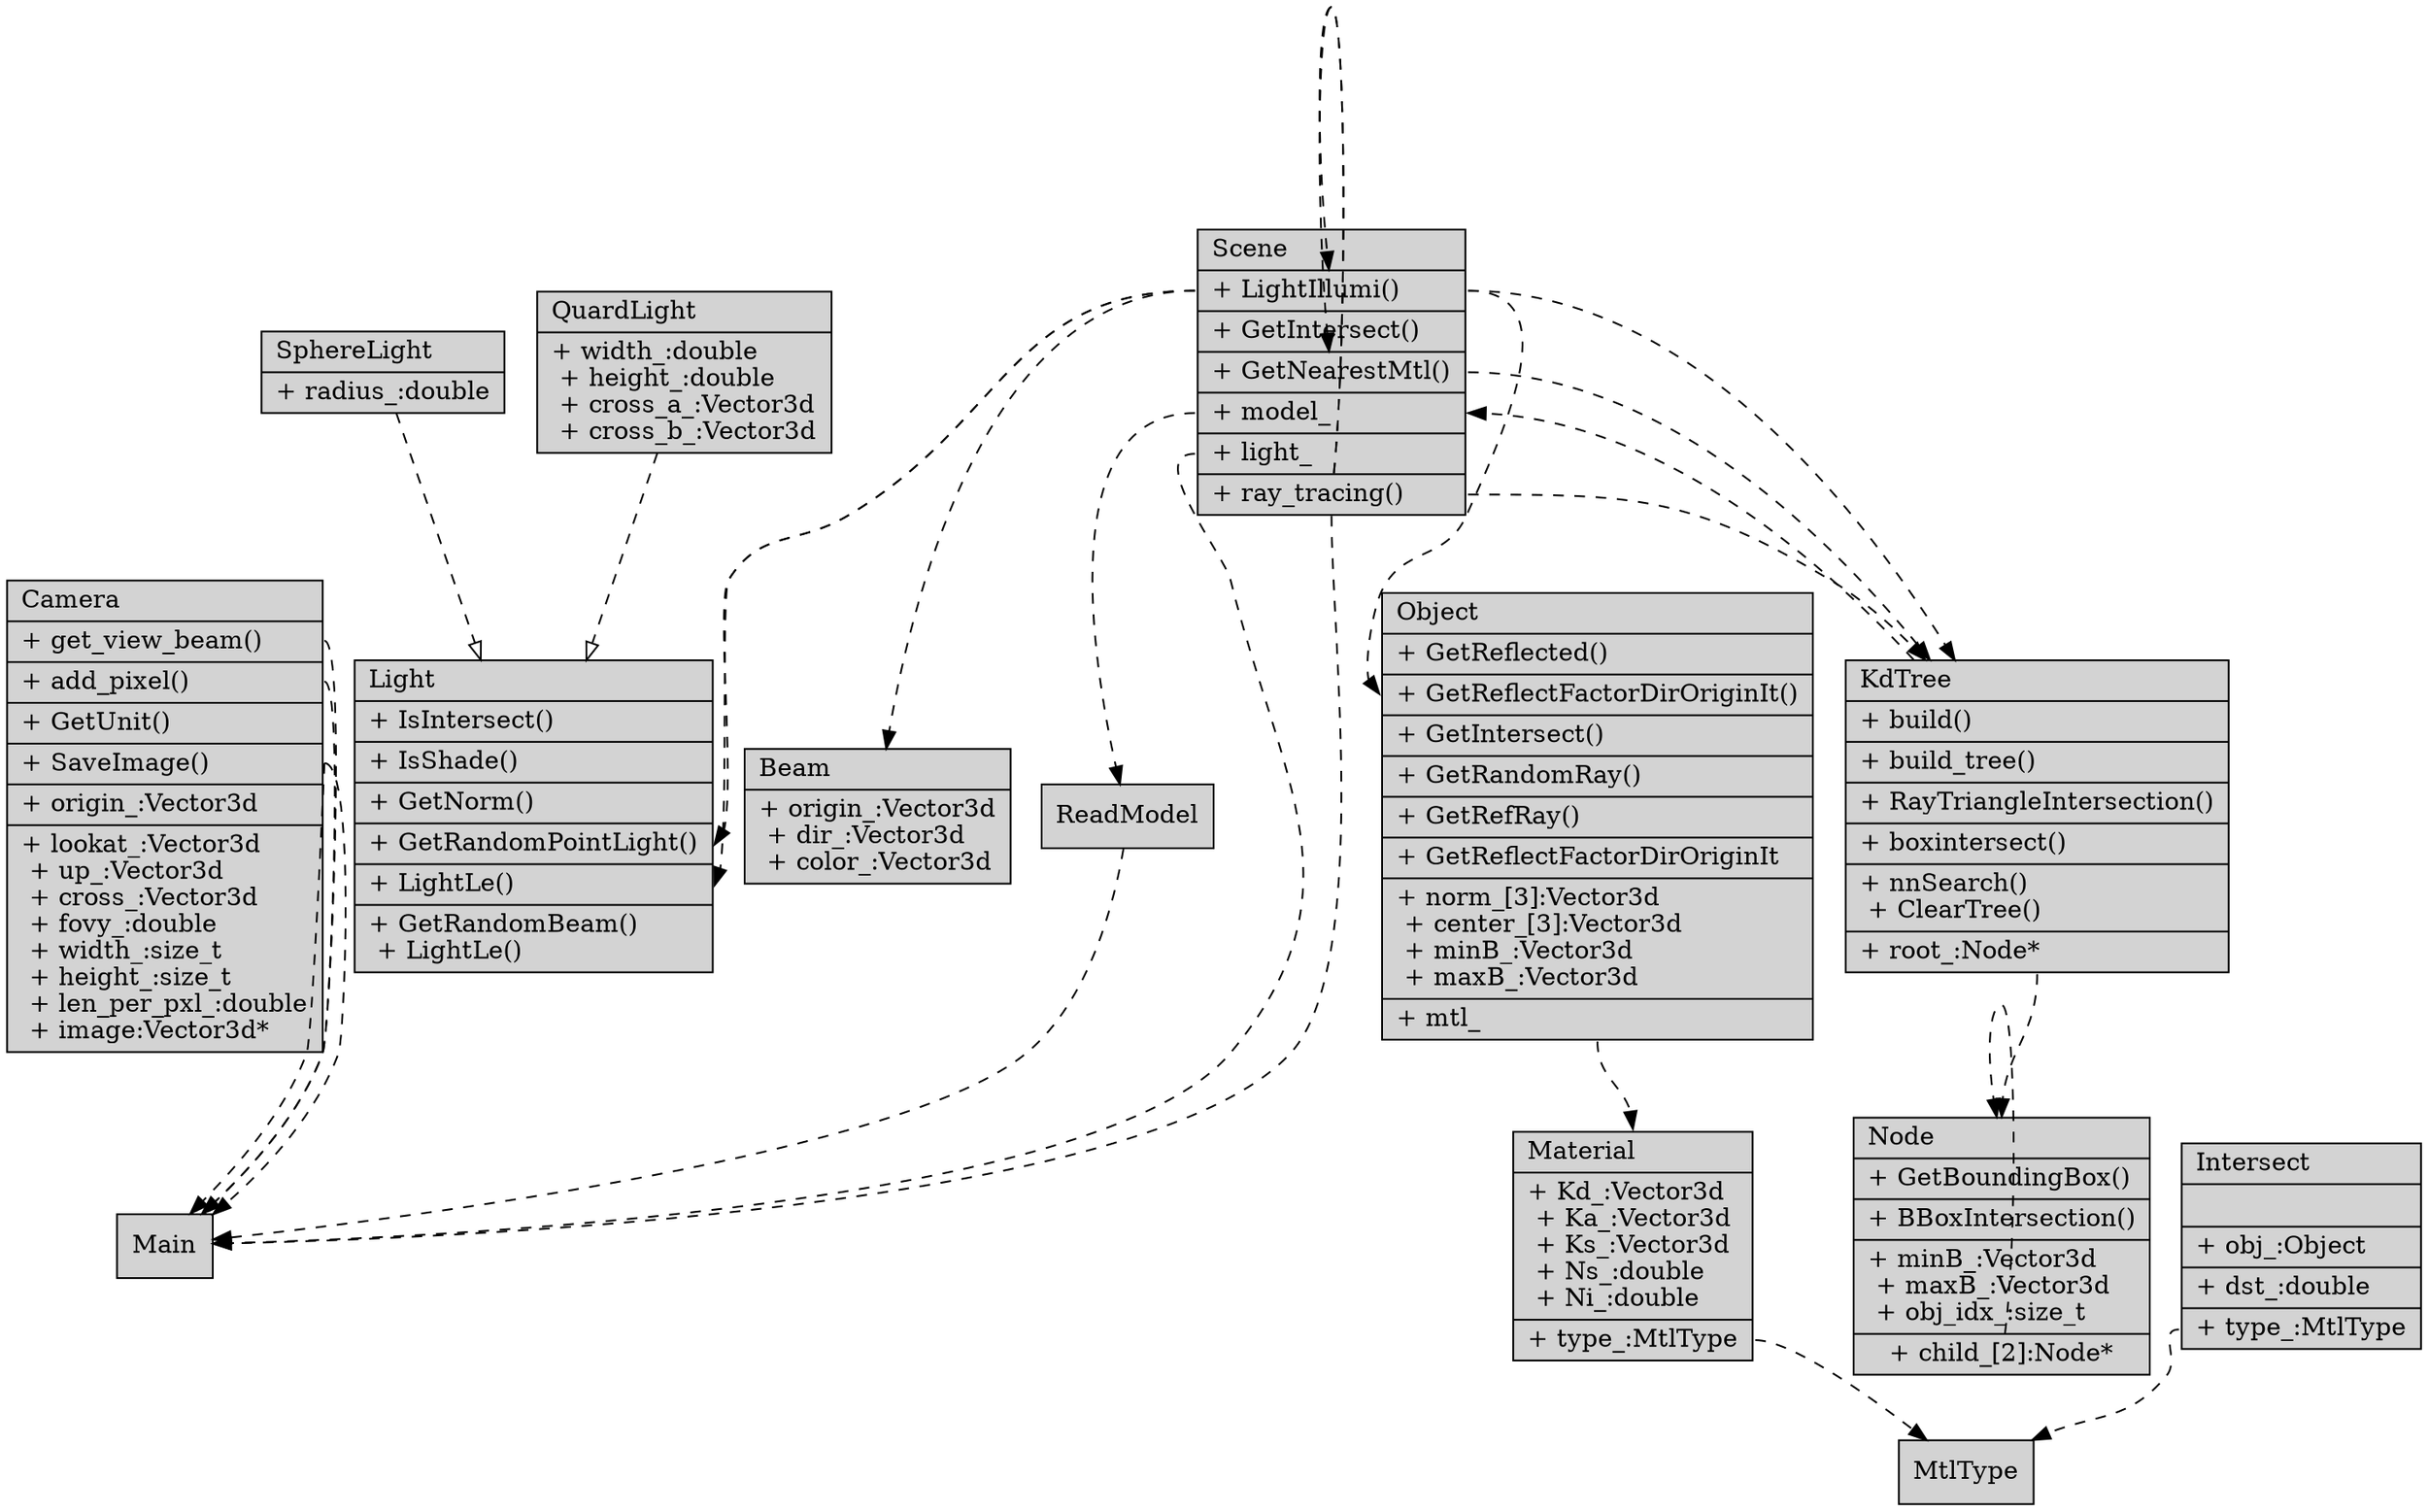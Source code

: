 digraph class_diagram
{
  node[style=filled, shape=record];
  Camera[label="{Camera\l|
    <get_view_beam>+ get_view_beam()\l|
    <add_pixel>+ add_pixel()\l|
    + GetUnit()\l|
    <SaveImage>+ SaveImage()\l|
    + origin_:Vector3d\l|
    + lookat_:Vector3d\l
    + up_:Vector3d\l
    + cross_:Vector3d\l
    + fovy_:double\l
    + width_:size_t\l
    + height_:size_t\l
    + len_per_pxl_:double\l
    + image:Vector3d*\l}"];
  ReadModel[label="{ReadModel}"];
  Intersect[label="{Intersect\l|
    \l|
    <Object>+ obj_:Object\l|
    + dst_:double\l|
    <type_>+ type_:MtlType\l}"];
  myNode[label="{<myNode>Node\l|
    <GetBoundingBox>+ GetBoundingBox()\l|
    + BBoxIntersection()\l|
    + minB_:Vector3d\l
    + maxB_:Vector3d\l
    + obj_idx_:size_t\l|
    <child_>+ child_[2]:Node*}"];
    KdTree[label="{<KdTree>KdTree\l|
      <build>+ build()\l|
      <build_tree>+ build_tree()\l|
      <RayTriangleIntersection>+ RayTriangleIntersection()\l|
      <boxintersect>+ boxintersect()\l|
      + nnSearch()\l
      + ClearTree()\l|
      <root_>+ root_:Node*\l}"];
    Light[label="{<Light>Light\l|
      <IsIntersect>+ IsIntersect()\l|
      <IsShade>+ IsShade()\l|
      <GetNorm>+ GetNorm()\l|
      <GetRandomPointLight>+ GetRandomPointLight()\l|
      <LightLe>+ LightLe()\l|
      + GetRandomBeam()\l
      + LightLe()\l}"];
    ShpereLight[label="{SphereLight\l|
      + radius_:double\l}"];
    QuardLight[label="{QuardLight\l|
      + width_:double\l
      + height_:double\l
      + cross_a_:Vector3d\l
      + cross_b_:Vector3d\l}"];
    Material[label="{<Material>Material\l|
      + Kd_:Vector3d\l
      + Ka_:Vector3d\l
      + Ks_:Vector3d\l
      + Ns_:double\l
      + Ni_:double\l|
      <type_>+ type_:MtlType\l}"];
    Object[label="{Object\l|
      <GetReflected>+ GetReflected()\l|
      <GetReflectFactorDirOriginIt>+ GetReflectFactorDirOriginIt()\l|
      <GetIntersect>+ GetIntersect()\l|
      <GetRandomRay>+ GetRandomRay()\l|
      <GetRefRay>+ GetRefRay()\l|
      <GetReflectFactorDirOriginIt>+ GetReflectFactorDirOriginIt\l|
      + norm_[3]:Vector3d\l
      + center_[3]:Vector3d\l
      + minB_:Vector3d\l
      + maxB_:Vector3d\l|
      <mtl_>+ mtl_\l}"];
    MtlType[label="{<MtlType>MtlType}"];
    Scene[label="{<Scene>Scene\l|
      <LightIllumi>+ LightIllumi()\l|
      <GetIntersect>+ GetIntersect()\l|
      <GetNearestMtl>+ GetNearestMtl()\l|
      <model_>+ model_\l|
      <light_>+ light_\l|
      <ray_tracing>+ ray_tracing()\l}"];
    Beam[label="{Beam\l|
      + origin_:Vector3d\l
      + dir_:Vector3d\l
      + color_:Vector3d\l}"];
    Main[label="{Main}"];

    Camera:get_view_beam -> Main[style=dashed];
    Camera:add_pixel -> Main[style=dashed];
    Camera:SaveImage -> Main[style=dashed];
    Camera -> Main[style=dashed];
    
    ShpereLight -> Light[style=dashed, arrowhead=empty];
    QuardLight -> Light[style=dashed, arrowhead=empty];
    Material:type_ -> MtlType:MtlType[style=dashed];
    Intersect:type_ -> MtlType:MtlType[style=dashed];
    Object:mtl_ -> Material:Material[style=dashed];
    Scene:GetNearestMtl -> KdTree[style=dashed];
    Scene:LightIllumi -> KdTree[style=dashed];
    Scene:LightIllumi -> Beam[style=dashed];
    Scene:model_ -> ReadModel[style=dashed];
    ReadModel -> Main[style=dashed];
    Scene:light_ -> Main[style=dashed];
    Scene:ray_tracing -> KdTree[style=dashed];
    Scene:ray_tracing -> Main[style=dashed];
    Scene:ray_tracing -> Scene:LightIllumi[style=dashed];
    Scene:ray_tracing -> Scene:GetNearestMtl[style=dashed];
    Scene:LightIllumi -> Light:GetRandomPointLight[style=dashed];
    Scene:LightIllumi -> Light:LightLe[style=dashed];
    Scene:LightIllumi -> Object:GetReflectFactorDirOriginIt[style=dashed];
    myNode:child_ -> myNode:myNode[style=dashed];
    KdTree:root_ -> myNode:myNode[style=dashed];
    KdTree -> Scene:model_[style=dashed];
}